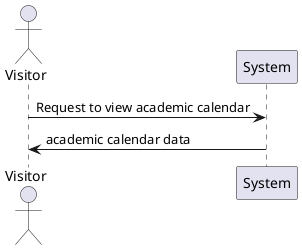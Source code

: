 @startuml
actor Visitor
Visitor -> System: Request to view academic calendar
System -> Visitor: academic calendar data
@enduml